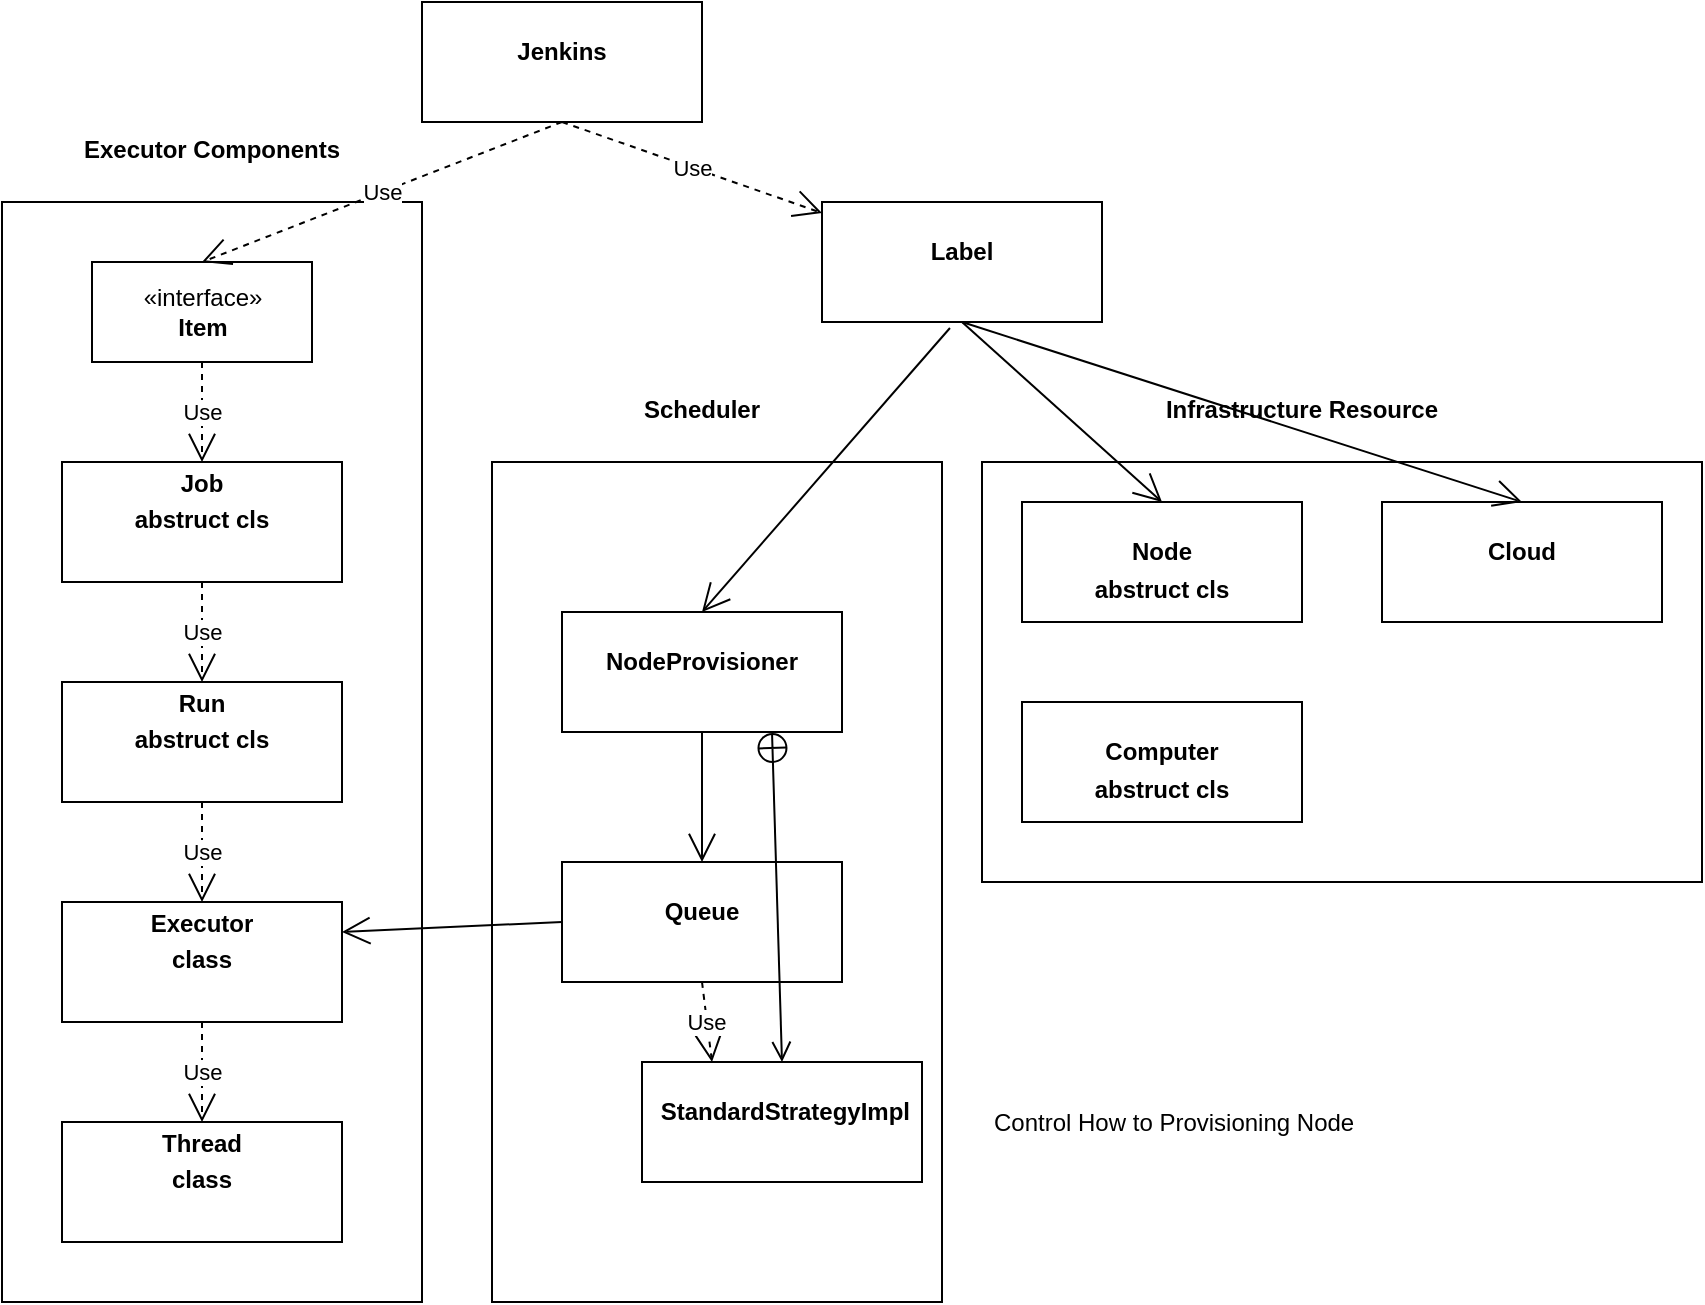 <mxfile version="13.9.2" type="github"><diagram id="T-fb_JN4Hif_yPh6Nzre" name="Page-1"><mxGraphModel dx="868" dy="742" grid="1" gridSize="10" guides="1" tooltips="1" connect="1" arrows="1" fold="1" page="1" pageScale="1" pageWidth="827" pageHeight="1169" math="0" shadow="0"><root><mxCell id="WIyWlLk6GJQsqaUBKTNV-0"/><mxCell id="WIyWlLk6GJQsqaUBKTNV-1" parent="WIyWlLk6GJQsqaUBKTNV-0"/><mxCell id="Odl7Sn_hEPethPSqZwe--31" value="" style="rounded=0;whiteSpace=wrap;html=1;" parent="WIyWlLk6GJQsqaUBKTNV-1" vertex="1"><mxGeometry x="365" y="360" width="225" height="420" as="geometry"/></mxCell><mxCell id="Odl7Sn_hEPethPSqZwe--18" value="" style="rounded=0;whiteSpace=wrap;html=1;" parent="WIyWlLk6GJQsqaUBKTNV-1" vertex="1"><mxGeometry x="120" y="230" width="210" height="550" as="geometry"/></mxCell><mxCell id="Odl7Sn_hEPethPSqZwe--5" value="&lt;p style=&quot;margin: 0px ; margin-top: 4px ; text-align: center&quot;&gt;&lt;br&gt;&lt;b&gt;Jenkins&lt;/b&gt;&lt;/p&gt;" style="verticalAlign=top;align=left;overflow=fill;fontSize=12;fontFamily=Helvetica;html=1;" parent="WIyWlLk6GJQsqaUBKTNV-1" vertex="1"><mxGeometry x="330" y="130" width="140" height="60" as="geometry"/></mxCell><mxCell id="Odl7Sn_hEPethPSqZwe--11" value="&lt;p style=&quot;margin: 0px ; margin-top: 4px ; text-align: center&quot;&gt;&lt;b&gt;Executor&lt;/b&gt;&lt;/p&gt;&lt;p style=&quot;margin: 0px ; margin-top: 4px ; text-align: center&quot;&gt;&lt;b&gt;class&lt;/b&gt;&lt;/p&gt;" style="verticalAlign=top;align=left;overflow=fill;fontSize=12;fontFamily=Helvetica;html=1;" parent="WIyWlLk6GJQsqaUBKTNV-1" vertex="1"><mxGeometry x="150" y="580" width="140" height="60" as="geometry"/></mxCell><mxCell id="Odl7Sn_hEPethPSqZwe--12" value="&lt;p style=&quot;margin: 0px ; margin-top: 4px ; text-align: center&quot;&gt;&lt;b&gt;Thread&lt;br&gt;&lt;/b&gt;&lt;/p&gt;&lt;p style=&quot;margin: 0px ; margin-top: 4px ; text-align: center&quot;&gt;&lt;b&gt;class&lt;/b&gt;&lt;/p&gt;" style="verticalAlign=top;align=left;overflow=fill;fontSize=12;fontFamily=Helvetica;html=1;" parent="WIyWlLk6GJQsqaUBKTNV-1" vertex="1"><mxGeometry x="150" y="690" width="140" height="60" as="geometry"/></mxCell><mxCell id="Odl7Sn_hEPethPSqZwe--13" value="«interface»&lt;br&gt;&lt;b&gt;Item&lt;/b&gt;" style="html=1;" parent="WIyWlLk6GJQsqaUBKTNV-1" vertex="1"><mxGeometry x="165" y="260" width="110" height="50" as="geometry"/></mxCell><mxCell id="Odl7Sn_hEPethPSqZwe--16" value="&lt;p style=&quot;margin: 0px ; margin-top: 4px ; text-align: center&quot;&gt;&lt;b&gt;Job&lt;/b&gt;&lt;/p&gt;&lt;p style=&quot;margin: 0px ; margin-top: 4px ; text-align: center&quot;&gt;&lt;b&gt;abstruct cls&lt;/b&gt;&lt;/p&gt;" style="verticalAlign=top;align=left;overflow=fill;fontSize=12;fontFamily=Helvetica;html=1;" parent="WIyWlLk6GJQsqaUBKTNV-1" vertex="1"><mxGeometry x="150" y="360" width="140" height="60" as="geometry"/></mxCell><mxCell id="Odl7Sn_hEPethPSqZwe--17" value="&lt;p style=&quot;margin: 0px ; margin-top: 4px ; text-align: center&quot;&gt;&lt;b&gt;Run&lt;/b&gt;&lt;/p&gt;&lt;p style=&quot;margin: 0px ; margin-top: 4px ; text-align: center&quot;&gt;&lt;b&gt;abstruct cls&lt;/b&gt;&lt;/p&gt;" style="verticalAlign=top;align=left;overflow=fill;fontSize=12;fontFamily=Helvetica;html=1;" parent="WIyWlLk6GJQsqaUBKTNV-1" vertex="1"><mxGeometry x="150" y="470" width="140" height="60" as="geometry"/></mxCell><mxCell id="Odl7Sn_hEPethPSqZwe--20" value="Executor Components" style="text;align=center;fontStyle=1;verticalAlign=middle;spacingLeft=3;spacingRight=3;strokeColor=none;rotatable=0;points=[[0,0.5],[1,0.5]];portConstraint=eastwest;" parent="WIyWlLk6GJQsqaUBKTNV-1" vertex="1"><mxGeometry x="185" y="190" width="80" height="26" as="geometry"/></mxCell><mxCell id="Odl7Sn_hEPethPSqZwe--21" value="&lt;p style=&quot;margin: 0px ; margin-top: 4px ; text-align: center&quot;&gt;&lt;br&gt;&lt;b&gt;Label&lt;/b&gt;&lt;/p&gt;" style="verticalAlign=top;align=left;overflow=fill;fontSize=12;fontFamily=Helvetica;html=1;" parent="WIyWlLk6GJQsqaUBKTNV-1" vertex="1"><mxGeometry x="530" y="230" width="140" height="60" as="geometry"/></mxCell><mxCell id="Odl7Sn_hEPethPSqZwe--26" value="&lt;p style=&quot;margin: 0px ; margin-top: 4px ; text-align: center&quot;&gt;&lt;br&gt;&lt;b&gt;NodeProvisioner&lt;/b&gt;&lt;/p&gt;" style="verticalAlign=top;align=left;overflow=fill;fontSize=12;fontFamily=Helvetica;html=1;" parent="WIyWlLk6GJQsqaUBKTNV-1" vertex="1"><mxGeometry x="400" y="435" width="140" height="60" as="geometry"/></mxCell><mxCell id="Odl7Sn_hEPethPSqZwe--28" value="" style="group" parent="WIyWlLk6GJQsqaUBKTNV-1" vertex="1" connectable="0"><mxGeometry x="610" y="360" width="360" height="210" as="geometry"/></mxCell><mxCell id="Odl7Sn_hEPethPSqZwe--27" value="" style="rounded=0;whiteSpace=wrap;html=1;" parent="Odl7Sn_hEPethPSqZwe--28" vertex="1"><mxGeometry width="360" height="210" as="geometry"/></mxCell><mxCell id="Odl7Sn_hEPethPSqZwe--23" value="&lt;p style=&quot;margin: 0px ; margin-top: 4px ; text-align: center&quot;&gt;&lt;br&gt;&lt;b&gt;Node&lt;/b&gt;&lt;/p&gt;&lt;p style=&quot;margin: 0px ; margin-top: 4px ; text-align: center&quot;&gt;&lt;b&gt;abstruct cls&lt;/b&gt;&lt;/p&gt;" style="verticalAlign=top;align=left;overflow=fill;fontSize=12;fontFamily=Helvetica;html=1;" parent="Odl7Sn_hEPethPSqZwe--28" vertex="1"><mxGeometry x="20" y="20" width="140" height="60" as="geometry"/></mxCell><mxCell id="Odl7Sn_hEPethPSqZwe--24" value="&lt;p style=&quot;margin: 0px ; margin-top: 4px ; text-align: center&quot;&gt;&lt;br&gt;&lt;b&gt;Computer&lt;/b&gt;&lt;/p&gt;&lt;p style=&quot;margin: 0px ; margin-top: 4px ; text-align: center&quot;&gt;&lt;b&gt;abstruct cls&lt;/b&gt;&lt;/p&gt;" style="verticalAlign=top;align=left;overflow=fill;fontSize=12;fontFamily=Helvetica;html=1;" parent="Odl7Sn_hEPethPSqZwe--28" vertex="1"><mxGeometry x="20" y="120" width="140" height="60" as="geometry"/></mxCell><mxCell id="Odl7Sn_hEPethPSqZwe--25" value="&lt;p style=&quot;margin: 0px ; margin-top: 4px ; text-align: center&quot;&gt;&lt;br&gt;&lt;b&gt;Cloud&lt;/b&gt;&lt;/p&gt;" style="verticalAlign=top;align=left;overflow=fill;fontSize=12;fontFamily=Helvetica;html=1;" parent="Odl7Sn_hEPethPSqZwe--28" vertex="1"><mxGeometry x="200" y="20" width="140" height="60" as="geometry"/></mxCell><mxCell id="Odl7Sn_hEPethPSqZwe--29" value="&lt;p style=&quot;margin: 0px ; margin-top: 4px ; text-align: center&quot;&gt;&lt;br&gt;&lt;b&gt;Queue&lt;/b&gt;&lt;/p&gt;" style="verticalAlign=top;align=left;overflow=fill;fontSize=12;fontFamily=Helvetica;html=1;" parent="WIyWlLk6GJQsqaUBKTNV-1" vertex="1"><mxGeometry x="400" y="560" width="140" height="60" as="geometry"/></mxCell><mxCell id="Odl7Sn_hEPethPSqZwe--32" value="Scheduler" style="text;align=center;fontStyle=1;verticalAlign=middle;spacingLeft=3;spacingRight=3;strokeColor=none;rotatable=0;points=[[0,0.5],[1,0.5]];portConstraint=eastwest;" parent="WIyWlLk6GJQsqaUBKTNV-1" vertex="1"><mxGeometry x="430" y="320" width="80" height="26" as="geometry"/></mxCell><mxCell id="Odl7Sn_hEPethPSqZwe--33" value="Infrastructure Resource" style="text;align=center;fontStyle=1;verticalAlign=middle;spacingLeft=3;spacingRight=3;strokeColor=none;rotatable=0;points=[[0,0.5],[1,0.5]];portConstraint=eastwest;" parent="WIyWlLk6GJQsqaUBKTNV-1" vertex="1"><mxGeometry x="730" y="320" width="80" height="26" as="geometry"/></mxCell><mxCell id="Odl7Sn_hEPethPSqZwe--35" value="" style="endArrow=open;endFill=1;endSize=12;html=1;exitX=0;exitY=0.5;exitDx=0;exitDy=0;entryX=1;entryY=0.25;entryDx=0;entryDy=0;" parent="WIyWlLk6GJQsqaUBKTNV-1" source="Odl7Sn_hEPethPSqZwe--29" target="Odl7Sn_hEPethPSqZwe--11" edge="1"><mxGeometry width="160" relative="1" as="geometry"><mxPoint x="460" y="700" as="sourcePoint"/><mxPoint x="620" y="700" as="targetPoint"/></mxGeometry></mxCell><mxCell id="Odl7Sn_hEPethPSqZwe--36" value="" style="endArrow=open;endFill=1;endSize=12;html=1;exitX=0.5;exitY=1;exitDx=0;exitDy=0;" parent="WIyWlLk6GJQsqaUBKTNV-1" source="Odl7Sn_hEPethPSqZwe--26" target="Odl7Sn_hEPethPSqZwe--29" edge="1"><mxGeometry width="160" relative="1" as="geometry"><mxPoint x="450" y="520" as="sourcePoint"/><mxPoint x="610" y="520" as="targetPoint"/></mxGeometry></mxCell><mxCell id="Odl7Sn_hEPethPSqZwe--37" value="" style="endArrow=open;endFill=1;endSize=12;html=1;exitX=0.457;exitY=1.05;exitDx=0;exitDy=0;exitPerimeter=0;entryX=0.5;entryY=0;entryDx=0;entryDy=0;" parent="WIyWlLk6GJQsqaUBKTNV-1" source="Odl7Sn_hEPethPSqZwe--21" target="Odl7Sn_hEPethPSqZwe--26" edge="1"><mxGeometry width="160" relative="1" as="geometry"><mxPoint x="600" y="300" as="sourcePoint"/><mxPoint x="760" y="300" as="targetPoint"/></mxGeometry></mxCell><mxCell id="Odl7Sn_hEPethPSqZwe--38" value="" style="endArrow=open;endFill=1;endSize=12;html=1;exitX=0.5;exitY=1;exitDx=0;exitDy=0;entryX=0.5;entryY=0;entryDx=0;entryDy=0;" parent="WIyWlLk6GJQsqaUBKTNV-1" source="Odl7Sn_hEPethPSqZwe--21" target="Odl7Sn_hEPethPSqZwe--23" edge="1"><mxGeometry width="160" relative="1" as="geometry"><mxPoint x="603.98" y="303" as="sourcePoint"/><mxPoint x="480" y="445" as="targetPoint"/></mxGeometry></mxCell><mxCell id="Odl7Sn_hEPethPSqZwe--39" value="" style="endArrow=open;endFill=1;endSize=12;html=1;exitX=0.5;exitY=1;exitDx=0;exitDy=0;entryX=0.5;entryY=0;entryDx=0;entryDy=0;" parent="WIyWlLk6GJQsqaUBKTNV-1" source="Odl7Sn_hEPethPSqZwe--21" target="Odl7Sn_hEPethPSqZwe--25" edge="1"><mxGeometry width="160" relative="1" as="geometry"><mxPoint x="610" y="300" as="sourcePoint"/><mxPoint x="710" y="390" as="targetPoint"/></mxGeometry></mxCell><mxCell id="Odl7Sn_hEPethPSqZwe--42" value="Use" style="endArrow=open;endSize=12;dashed=1;html=1;exitX=0.5;exitY=1;exitDx=0;exitDy=0;" parent="WIyWlLk6GJQsqaUBKTNV-1" source="Odl7Sn_hEPethPSqZwe--13" target="Odl7Sn_hEPethPSqZwe--16" edge="1"><mxGeometry width="160" relative="1" as="geometry"><mxPoint x="200" y="330" as="sourcePoint"/><mxPoint x="360" y="330" as="targetPoint"/></mxGeometry></mxCell><mxCell id="Odl7Sn_hEPethPSqZwe--43" value="Use" style="endArrow=open;endSize=12;dashed=1;html=1;exitX=0.5;exitY=1;exitDx=0;exitDy=0;" parent="WIyWlLk6GJQsqaUBKTNV-1" source="Odl7Sn_hEPethPSqZwe--16" target="Odl7Sn_hEPethPSqZwe--17" edge="1"><mxGeometry width="160" relative="1" as="geometry"><mxPoint x="230" y="320" as="sourcePoint"/><mxPoint x="230" y="370" as="targetPoint"/></mxGeometry></mxCell><mxCell id="Odl7Sn_hEPethPSqZwe--44" value="Use" style="endArrow=open;endSize=12;dashed=1;html=1;exitX=0.5;exitY=1;exitDx=0;exitDy=0;" parent="WIyWlLk6GJQsqaUBKTNV-1" source="Odl7Sn_hEPethPSqZwe--17" target="Odl7Sn_hEPethPSqZwe--11" edge="1"><mxGeometry width="160" relative="1" as="geometry"><mxPoint x="230" y="430" as="sourcePoint"/><mxPoint x="230" y="480" as="targetPoint"/></mxGeometry></mxCell><mxCell id="Odl7Sn_hEPethPSqZwe--45" value="Use" style="endArrow=open;endSize=12;dashed=1;html=1;exitX=0.5;exitY=1;exitDx=0;exitDy=0;entryX=0.5;entryY=0;entryDx=0;entryDy=0;" parent="WIyWlLk6GJQsqaUBKTNV-1" source="Odl7Sn_hEPethPSqZwe--11" target="Odl7Sn_hEPethPSqZwe--12" edge="1"><mxGeometry width="160" relative="1" as="geometry"><mxPoint x="230" y="540" as="sourcePoint"/><mxPoint x="230" y="590" as="targetPoint"/></mxGeometry></mxCell><mxCell id="Odl7Sn_hEPethPSqZwe--46" value="Use" style="endArrow=open;endSize=12;dashed=1;html=1;exitX=0.5;exitY=1;exitDx=0;exitDy=0;entryX=0.5;entryY=0;entryDx=0;entryDy=0;" parent="WIyWlLk6GJQsqaUBKTNV-1" source="Odl7Sn_hEPethPSqZwe--5" target="Odl7Sn_hEPethPSqZwe--13" edge="1"><mxGeometry width="160" relative="1" as="geometry"><mxPoint x="230" y="320" as="sourcePoint"/><mxPoint x="230" y="370" as="targetPoint"/></mxGeometry></mxCell><mxCell id="Odl7Sn_hEPethPSqZwe--47" value="Use" style="endArrow=open;endSize=12;dashed=1;html=1;exitX=0.5;exitY=1;exitDx=0;exitDy=0;" parent="WIyWlLk6GJQsqaUBKTNV-1" source="Odl7Sn_hEPethPSqZwe--5" target="Odl7Sn_hEPethPSqZwe--21" edge="1"><mxGeometry width="160" relative="1" as="geometry"><mxPoint x="410" y="200" as="sourcePoint"/><mxPoint x="230" y="270" as="targetPoint"/></mxGeometry></mxCell><mxCell id="Odl7Sn_hEPethPSqZwe--48" value="&lt;p style=&quot;margin: 0px ; margin-top: 4px ; text-align: center&quot;&gt;&lt;br&gt;&lt;b&gt;&amp;nbsp;StandardStrategyImpl&lt;/b&gt;&lt;/p&gt;" style="verticalAlign=top;align=left;overflow=fill;fontSize=12;fontFamily=Helvetica;html=1;" parent="WIyWlLk6GJQsqaUBKTNV-1" vertex="1"><mxGeometry x="440" y="660" width="140" height="60" as="geometry"/></mxCell><mxCell id="Odl7Sn_hEPethPSqZwe--49" value="" style="endArrow=open;startArrow=circlePlus;endFill=0;startFill=0;endSize=8;html=1;entryX=0.5;entryY=0;entryDx=0;entryDy=0;exitX=0.75;exitY=1;exitDx=0;exitDy=0;" parent="WIyWlLk6GJQsqaUBKTNV-1" source="Odl7Sn_hEPethPSqZwe--26" target="Odl7Sn_hEPethPSqZwe--48" edge="1"><mxGeometry width="160" relative="1" as="geometry"><mxPoint x="480" y="620" as="sourcePoint"/><mxPoint x="630" y="640" as="targetPoint"/></mxGeometry></mxCell><mxCell id="Odl7Sn_hEPethPSqZwe--50" value="Control How to Provisioning Node" style="text;strokeColor=none;fillColor=none;align=left;verticalAlign=middle;spacingTop=-1;spacingLeft=4;spacingRight=4;rotatable=0;labelPosition=right;points=[];portConstraint=eastwest;" parent="WIyWlLk6GJQsqaUBKTNV-1" vertex="1"><mxGeometry x="590" y="683" width="20" height="14" as="geometry"/></mxCell><mxCell id="Odl7Sn_hEPethPSqZwe--52" value="Use" style="endArrow=open;endSize=12;dashed=1;html=1;exitX=0.5;exitY=1;exitDx=0;exitDy=0;entryX=0.25;entryY=0;entryDx=0;entryDy=0;" parent="WIyWlLk6GJQsqaUBKTNV-1" source="Odl7Sn_hEPethPSqZwe--29" target="Odl7Sn_hEPethPSqZwe--48" edge="1"><mxGeometry width="160" relative="1" as="geometry"><mxPoint x="400" y="650" as="sourcePoint"/><mxPoint x="560" y="650" as="targetPoint"/></mxGeometry></mxCell></root></mxGraphModel></diagram></mxfile>